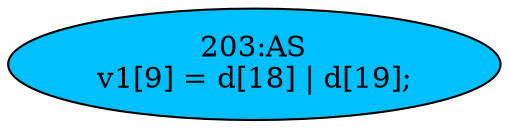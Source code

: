 strict digraph "" {
	node [label="\N"];
	"203:AS"	 [ast="<pyverilog.vparser.ast.Assign object at 0x7f4056d88790>",
		def_var="['v1']",
		fillcolor=deepskyblue,
		label="203:AS
v1[9] = d[18] | d[19];",
		statements="[]",
		style=filled,
		typ=Assign,
		use_var="['d', 'd']"];
}
